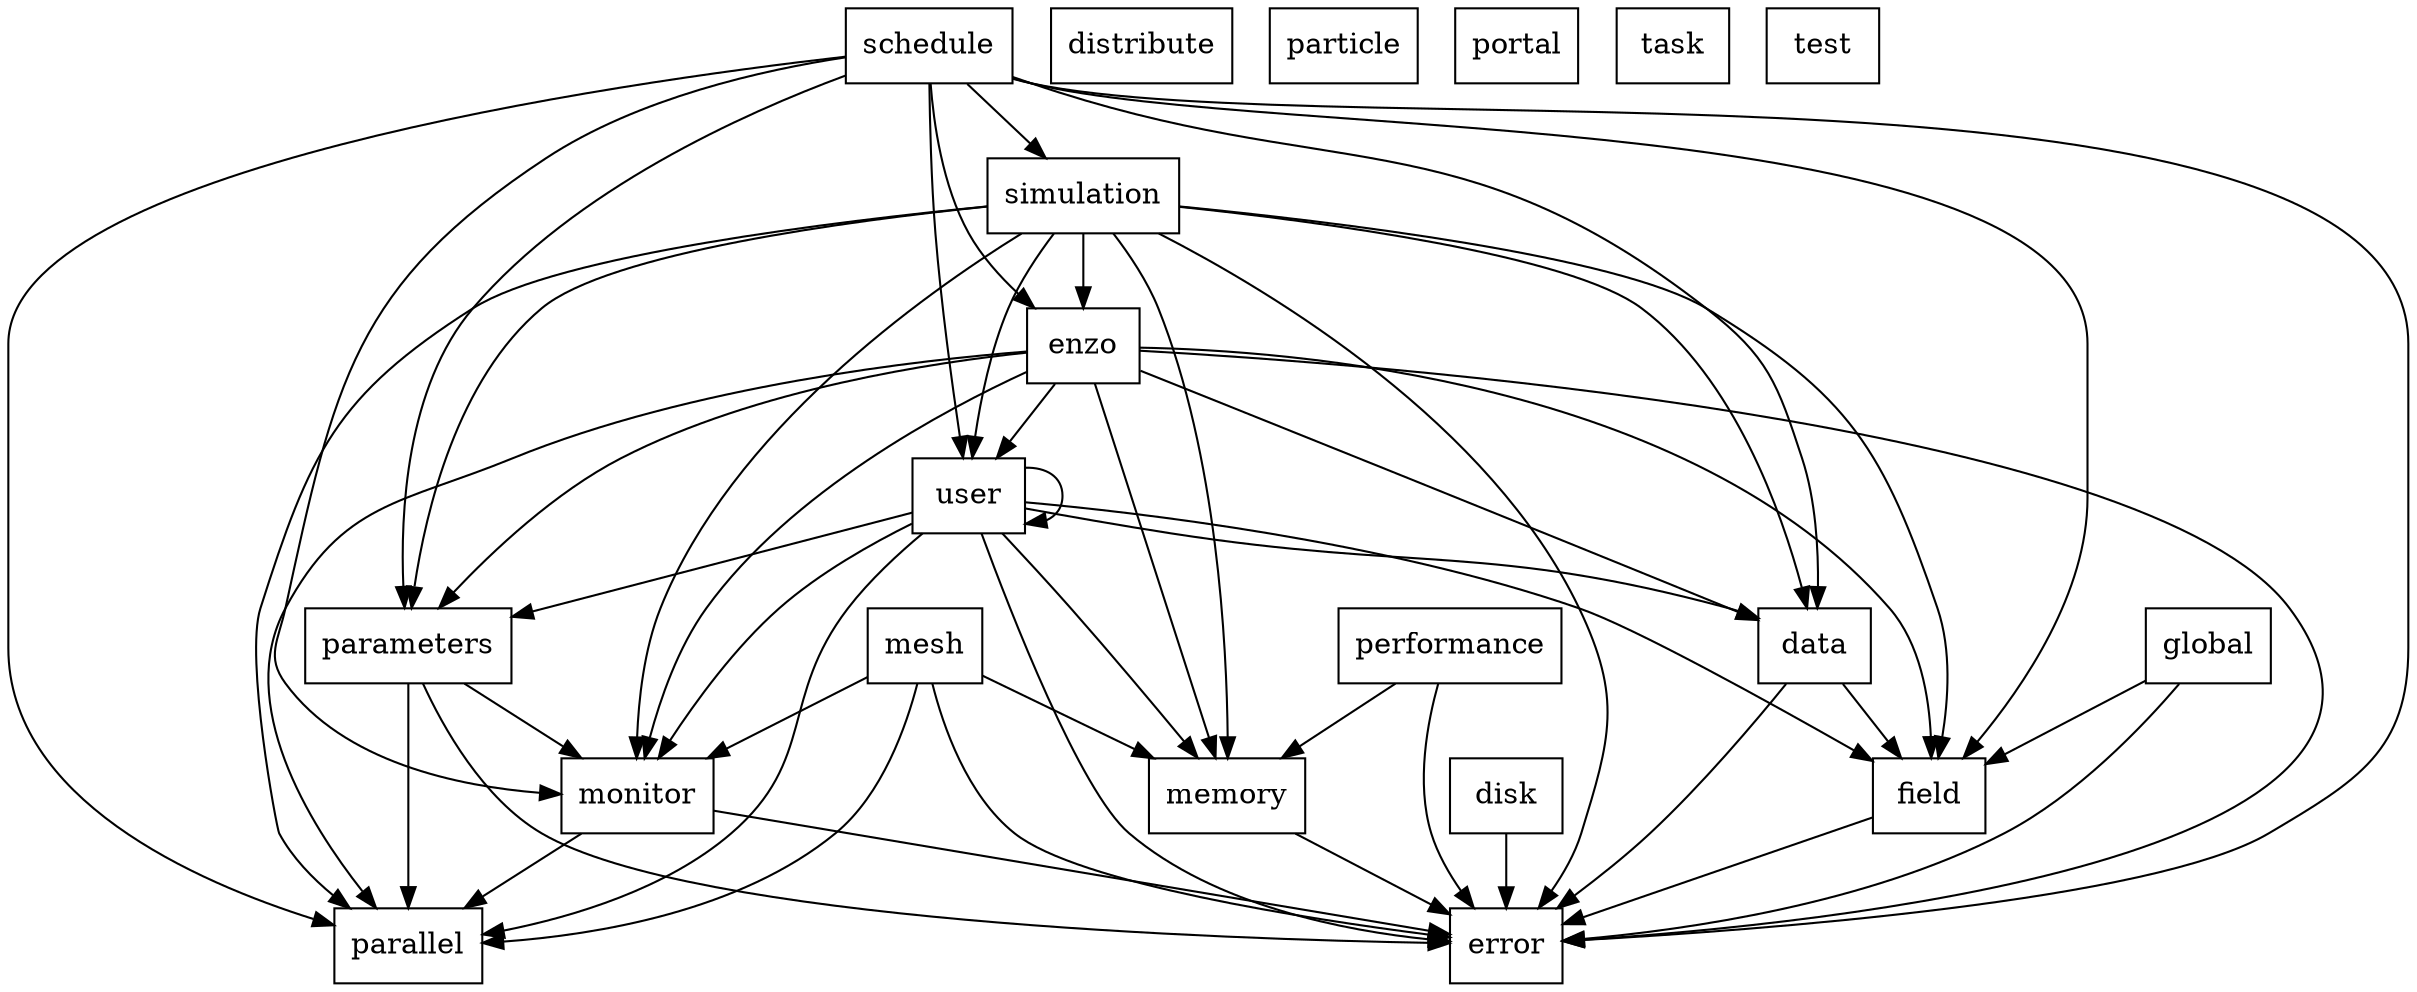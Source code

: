 digraph includes {


   data        -> {field error};
   disk        -> {error};
   enzo        -> {user data field error parallel monitor parameters memory};
   field       -> {error};
   global      -> {field error};
   memory      -> {error};
   mesh        -> {error memory parallel monitor};
   monitor     -> {parallel  error};
   parameters  -> {error parallel  monitor};
   performance -> {error memory};
   schedule    -> {error simulation user data field parameters parallel enzo monitor};
   simulation  -> {error parameters parallel monitor memory enzo user data field};
   user        -> {user  data  field  error parallel  monitor  parameters  memory};


   data        [ shape=box ];
   disk        [ shape=box ];
   distribute  [ shape=box ];
   enzo        [ shape=box ];
   error       [ shape=box ];
   field       [ shape=box ];
   global      [ shape=box ];
   memory      [ shape=box ];
   mesh        [ shape=box ];
   monitor     [ shape=box ];
   parallel    [ shape=box ];
   parameters  [ shape=box ];
   particle    [ shape=box ];
   performance [ shape=box ];
   portal      [ shape=box ];
   schedule    [ shape=box ];
   simulation  [ shape=box ];
   task        [ shape=box ];
   test        [ shape=box ];
   user        [ shape=box ];

}
